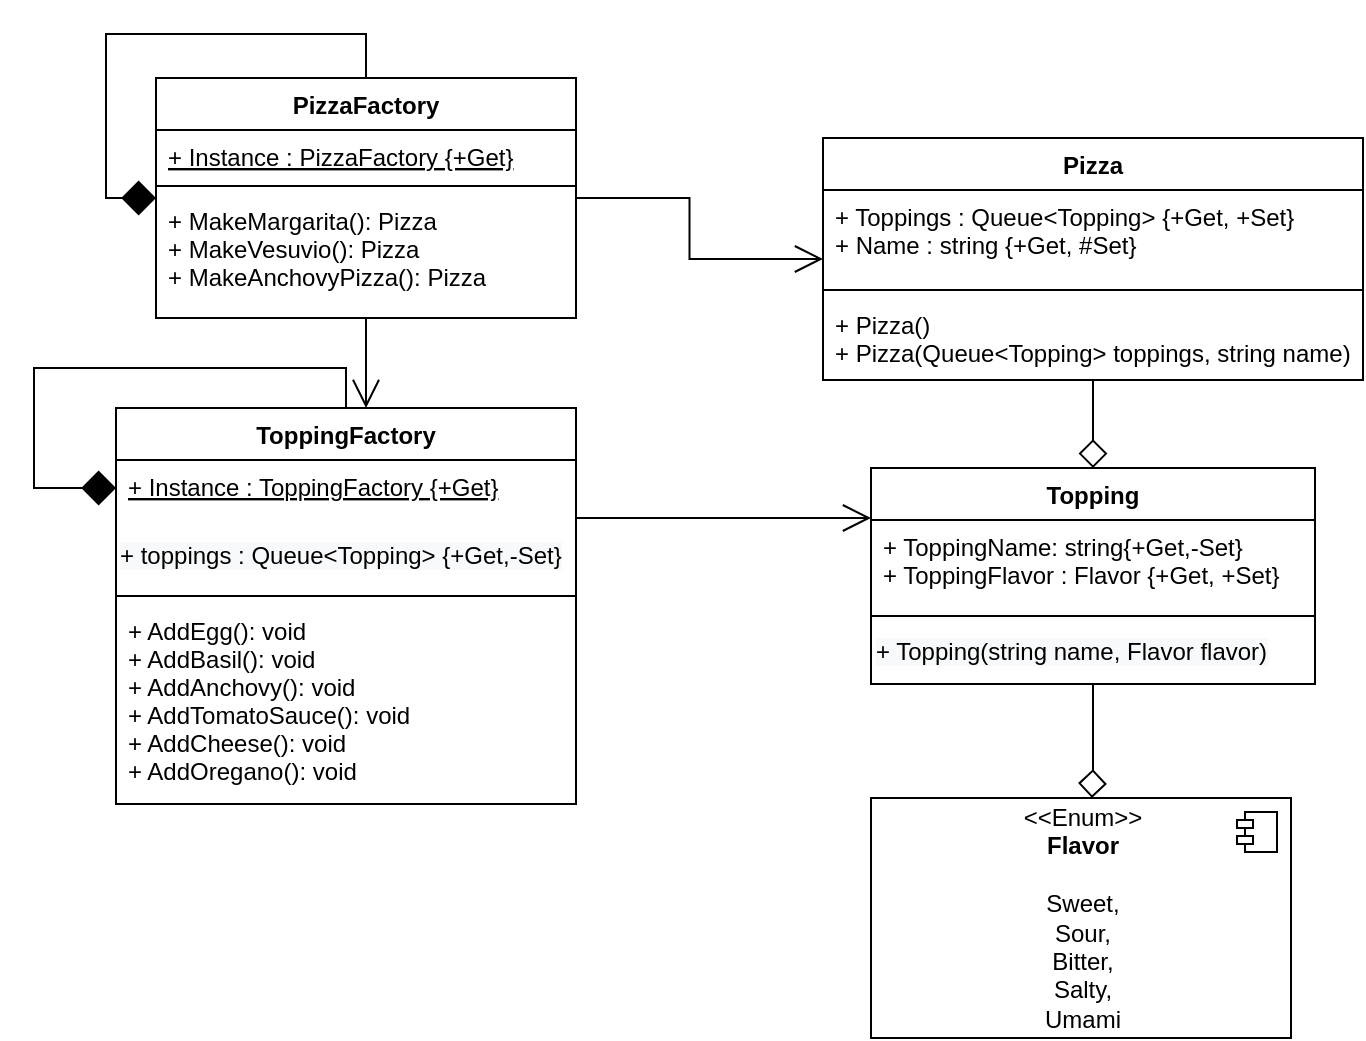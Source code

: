 <mxfile version="13.9.3" type="device"><diagram id="9NGTTFxe7jWAaTnygQsK" name="Page-1"><mxGraphModel dx="981" dy="548" grid="1" gridSize="10" guides="1" tooltips="1" connect="1" arrows="1" fold="1" page="1" pageScale="1" pageWidth="827" pageHeight="1169" math="0" shadow="0"><root><mxCell id="0"/><mxCell id="1" parent="0"/><mxCell id="dW8hJl8Mx6PC7oOe7pFm-27" style="edgeStyle=orthogonalEdgeStyle;rounded=0;orthogonalLoop=1;jettySize=auto;html=1;exitX=0.5;exitY=1;exitDx=0;exitDy=0;endArrow=diamond;endFill=0;endSize=12;" edge="1" parent="1" source="dW8hJl8Mx6PC7oOe7pFm-1" target="dW8hJl8Mx6PC7oOe7pFm-17"><mxGeometry relative="1" as="geometry"/></mxCell><mxCell id="dW8hJl8Mx6PC7oOe7pFm-1" value="Pizza" style="swimlane;fontStyle=1;align=center;verticalAlign=top;childLayout=stackLayout;horizontal=1;startSize=26;horizontalStack=0;resizeParent=1;resizeParentMax=0;resizeLast=0;collapsible=1;marginBottom=0;" vertex="1" parent="1"><mxGeometry x="494.5" y="135" width="270" height="121" as="geometry"/></mxCell><mxCell id="dW8hJl8Mx6PC7oOe7pFm-2" value="+ Toppings : Queue&lt;Topping&gt; {+Get, +Set}&#10;+ Name : string {+Get, #Set}" style="text;strokeColor=none;fillColor=none;align=left;verticalAlign=top;spacingLeft=4;spacingRight=4;overflow=hidden;rotatable=0;points=[[0,0.5],[1,0.5]];portConstraint=eastwest;" vertex="1" parent="dW8hJl8Mx6PC7oOe7pFm-1"><mxGeometry y="26" width="270" height="46" as="geometry"/></mxCell><mxCell id="dW8hJl8Mx6PC7oOe7pFm-3" value="" style="line;strokeWidth=1;fillColor=none;align=left;verticalAlign=middle;spacingTop=-1;spacingLeft=3;spacingRight=3;rotatable=0;labelPosition=right;points=[];portConstraint=eastwest;" vertex="1" parent="dW8hJl8Mx6PC7oOe7pFm-1"><mxGeometry y="72" width="270" height="8" as="geometry"/></mxCell><mxCell id="dW8hJl8Mx6PC7oOe7pFm-4" value="+ Pizza()&#10;+ Pizza(Queue&lt;Topping&gt; toppings, string name)" style="text;strokeColor=none;fillColor=none;align=left;verticalAlign=top;spacingLeft=4;spacingRight=4;overflow=hidden;rotatable=0;points=[[0,0.5],[1,0.5]];portConstraint=eastwest;" vertex="1" parent="dW8hJl8Mx6PC7oOe7pFm-1"><mxGeometry y="80" width="270" height="41" as="geometry"/></mxCell><mxCell id="dW8hJl8Mx6PC7oOe7pFm-5" style="edgeStyle=orthogonalEdgeStyle;rounded=0;orthogonalLoop=1;jettySize=auto;html=1;endArrow=open;endFill=0;endSize=12;" edge="1" parent="1" source="dW8hJl8Mx6PC7oOe7pFm-6" target="dW8hJl8Mx6PC7oOe7pFm-11"><mxGeometry relative="1" as="geometry"><Array as="points"><mxPoint x="266" y="255"/><mxPoint x="266" y="255"/></Array></mxGeometry></mxCell><mxCell id="dW8hJl8Mx6PC7oOe7pFm-6" value="PizzaFactory" style="swimlane;fontStyle=1;align=center;verticalAlign=top;childLayout=stackLayout;horizontal=1;startSize=26;horizontalStack=0;resizeParent=1;resizeParentMax=0;resizeLast=0;collapsible=1;marginBottom=0;" vertex="1" parent="1"><mxGeometry x="161" y="105" width="210" height="120" as="geometry"/></mxCell><mxCell id="dW8hJl8Mx6PC7oOe7pFm-7" value="+ Instance : PizzaFactory {+Get}" style="text;strokeColor=none;fillColor=none;align=left;verticalAlign=top;spacingLeft=4;spacingRight=4;overflow=hidden;rotatable=0;points=[[0,0.5],[1,0.5]];portConstraint=eastwest;fontStyle=4" vertex="1" parent="dW8hJl8Mx6PC7oOe7pFm-6"><mxGeometry y="26" width="210" height="24" as="geometry"/></mxCell><mxCell id="dW8hJl8Mx6PC7oOe7pFm-8" value="" style="line;strokeWidth=1;fillColor=none;align=left;verticalAlign=middle;spacingTop=-1;spacingLeft=3;spacingRight=3;rotatable=0;labelPosition=right;points=[];portConstraint=eastwest;" vertex="1" parent="dW8hJl8Mx6PC7oOe7pFm-6"><mxGeometry y="50" width="210" height="8" as="geometry"/></mxCell><mxCell id="dW8hJl8Mx6PC7oOe7pFm-9" value="+ MakeMargarita(): Pizza&#10;+ MakeVesuvio(): Pizza&#10;+ MakeAnchovyPizza(): Pizza &#10;" style="text;strokeColor=none;fillColor=none;align=left;verticalAlign=top;spacingLeft=4;spacingRight=4;overflow=hidden;rotatable=0;points=[[0,0.5],[1,0.5]];portConstraint=eastwest;" vertex="1" parent="dW8hJl8Mx6PC7oOe7pFm-6"><mxGeometry y="58" width="210" height="62" as="geometry"/></mxCell><mxCell id="dW8hJl8Mx6PC7oOe7pFm-10" style="edgeStyle=orthogonalEdgeStyle;rounded=0;orthogonalLoop=1;jettySize=auto;html=1;endArrow=open;endFill=0;endSize=12;" edge="1" parent="1" source="dW8hJl8Mx6PC7oOe7pFm-11" target="dW8hJl8Mx6PC7oOe7pFm-17"><mxGeometry relative="1" as="geometry"><Array as="points"><mxPoint x="511" y="325"/><mxPoint x="511" y="325"/></Array></mxGeometry></mxCell><mxCell id="dW8hJl8Mx6PC7oOe7pFm-11" value="ToppingFactory" style="swimlane;fontStyle=1;align=center;verticalAlign=top;childLayout=stackLayout;horizontal=1;startSize=26;horizontalStack=0;resizeParent=1;resizeParentMax=0;resizeLast=0;collapsible=1;marginBottom=0;" vertex="1" parent="1"><mxGeometry x="141" y="270" width="230" height="198" as="geometry"/></mxCell><mxCell id="dW8hJl8Mx6PC7oOe7pFm-12" value="+ Instance : ToppingFactory {+Get}&#10;" style="text;strokeColor=none;fillColor=none;align=left;verticalAlign=top;spacingLeft=4;spacingRight=4;overflow=hidden;rotatable=0;points=[[0,0.5],[1,0.5]];portConstraint=eastwest;fontStyle=4" vertex="1" parent="dW8hJl8Mx6PC7oOe7pFm-11"><mxGeometry y="26" width="230" height="34" as="geometry"/></mxCell><mxCell id="dW8hJl8Mx6PC7oOe7pFm-13" value="&lt;span style=&quot;color: rgb(0, 0, 0); font-family: helvetica; font-size: 12px; font-style: normal; font-weight: 400; letter-spacing: normal; text-align: left; text-indent: 0px; text-transform: none; word-spacing: 0px; background-color: rgb(248, 249, 250); display: inline; float: none;&quot;&gt;+ toppings : Queue&amp;lt;Topping&amp;gt; {+Get,-Set}&lt;/span&gt;" style="text;whiteSpace=wrap;html=1;" vertex="1" parent="dW8hJl8Mx6PC7oOe7pFm-11"><mxGeometry y="60" width="230" height="30" as="geometry"/></mxCell><mxCell id="dW8hJl8Mx6PC7oOe7pFm-14" value="" style="line;strokeWidth=1;fillColor=none;align=left;verticalAlign=middle;spacingTop=-1;spacingLeft=3;spacingRight=3;rotatable=0;labelPosition=right;points=[];portConstraint=eastwest;" vertex="1" parent="dW8hJl8Mx6PC7oOe7pFm-11"><mxGeometry y="90" width="230" height="8" as="geometry"/></mxCell><mxCell id="dW8hJl8Mx6PC7oOe7pFm-15" value="+ AddEgg(): void&#10;+ AddBasil(): void &#10;+ AddAnchovy(): void&#10;+ AddTomatoSauce(): void&#10;+ AddCheese(): void&#10;+ AddOregano(): void " style="text;strokeColor=none;fillColor=none;align=left;verticalAlign=top;spacingLeft=4;spacingRight=4;overflow=hidden;rotatable=0;points=[[0,0.5],[1,0.5]];portConstraint=eastwest;" vertex="1" parent="dW8hJl8Mx6PC7oOe7pFm-11"><mxGeometry y="98" width="230" height="100" as="geometry"/></mxCell><mxCell id="dW8hJl8Mx6PC7oOe7pFm-17" value="Topping" style="swimlane;fontStyle=1;align=center;verticalAlign=top;childLayout=stackLayout;horizontal=1;startSize=26;horizontalStack=0;resizeParent=1;resizeParentMax=0;resizeLast=0;collapsible=1;marginBottom=0;" vertex="1" parent="1"><mxGeometry x="518.5" y="300" width="222" height="108" as="geometry"><mxRectangle x="550" y="210" width="80" height="26" as="alternateBounds"/></mxGeometry></mxCell><mxCell id="dW8hJl8Mx6PC7oOe7pFm-18" value="+ ToppingName: string{+Get,-Set}&#10;+ ToppingFlavor : Flavor {+Get, +Set}" style="text;strokeColor=none;fillColor=none;align=left;verticalAlign=top;spacingLeft=4;spacingRight=4;overflow=hidden;rotatable=0;points=[[0,0.5],[1,0.5]];portConstraint=eastwest;" vertex="1" parent="dW8hJl8Mx6PC7oOe7pFm-17"><mxGeometry y="26" width="222" height="44" as="geometry"/></mxCell><mxCell id="dW8hJl8Mx6PC7oOe7pFm-19" value="" style="line;strokeWidth=1;fillColor=none;align=left;verticalAlign=middle;spacingTop=-1;spacingLeft=3;spacingRight=3;rotatable=0;labelPosition=right;points=[];portConstraint=eastwest;" vertex="1" parent="dW8hJl8Mx6PC7oOe7pFm-17"><mxGeometry y="70" width="222" height="8" as="geometry"/></mxCell><mxCell id="dW8hJl8Mx6PC7oOe7pFm-20" value="&lt;span style=&quot;color: rgb(0 , 0 , 0) ; font-family: &amp;#34;helvetica&amp;#34; ; font-size: 12px ; font-style: normal ; font-weight: 400 ; letter-spacing: normal ; text-align: left ; text-indent: 0px ; text-transform: none ; word-spacing: 0px ; background-color: rgb(248 , 249 , 250) ; display: inline ; float: none&quot;&gt;+ Topping(string name, Flavor flavor)&lt;/span&gt;" style="text;whiteSpace=wrap;html=1;" vertex="1" parent="dW8hJl8Mx6PC7oOe7pFm-17"><mxGeometry y="78" width="222" height="30" as="geometry"/></mxCell><mxCell id="dW8hJl8Mx6PC7oOe7pFm-21" style="edgeStyle=orthogonalEdgeStyle;rounded=0;orthogonalLoop=1;jettySize=auto;html=1;endArrow=open;endFill=0;endSize=12;" edge="1" parent="1" source="dW8hJl8Mx6PC7oOe7pFm-6" target="dW8hJl8Mx6PC7oOe7pFm-1"><mxGeometry relative="1" as="geometry"><Array as="points"/></mxGeometry></mxCell><mxCell id="dW8hJl8Mx6PC7oOe7pFm-22" value="&amp;lt;&amp;lt;Enum&amp;gt;&amp;gt;&lt;br&gt;&lt;b&gt;Flavor&lt;/b&gt;&lt;br&gt;&lt;br&gt;&lt;div&gt;Sweet,&lt;/div&gt;&lt;div&gt;Sour,&lt;/div&gt;&lt;div&gt;Bitter,&lt;/div&gt;&lt;div&gt;Salty,&lt;/div&gt;&lt;div&gt;Umami&lt;/div&gt;" style="html=1;dropTarget=0;" vertex="1" parent="1"><mxGeometry x="518.5" y="465" width="210" height="120" as="geometry"/></mxCell><mxCell id="dW8hJl8Mx6PC7oOe7pFm-23" value="" style="shape=module;jettyWidth=8;jettyHeight=4;" vertex="1" parent="dW8hJl8Mx6PC7oOe7pFm-22"><mxGeometry x="1" width="20" height="20" relative="1" as="geometry"><mxPoint x="-27" y="7" as="offset"/></mxGeometry></mxCell><mxCell id="dW8hJl8Mx6PC7oOe7pFm-25" style="edgeStyle=orthogonalEdgeStyle;rounded=0;orthogonalLoop=1;jettySize=auto;html=1;exitX=0.5;exitY=0;exitDx=0;exitDy=0;endArrow=diamond;endFill=1;endSize=15;" edge="1" parent="1" source="dW8hJl8Mx6PC7oOe7pFm-6" target="dW8hJl8Mx6PC7oOe7pFm-6"><mxGeometry relative="1" as="geometry"><Array as="points"><mxPoint x="266" y="83"/><mxPoint x="136" y="83"/><mxPoint x="136" y="165"/></Array></mxGeometry></mxCell><mxCell id="dW8hJl8Mx6PC7oOe7pFm-26" style="edgeStyle=orthogonalEdgeStyle;rounded=0;orthogonalLoop=1;jettySize=auto;html=1;exitX=0.5;exitY=0;exitDx=0;exitDy=0;endArrow=diamond;endFill=1;endSize=15;" edge="1" parent="1" source="dW8hJl8Mx6PC7oOe7pFm-11" target="dW8hJl8Mx6PC7oOe7pFm-11"><mxGeometry relative="1" as="geometry"><Array as="points"><mxPoint x="256" y="250"/><mxPoint x="100" y="250"/><mxPoint x="100" y="310"/></Array></mxGeometry></mxCell><mxCell id="dW8hJl8Mx6PC7oOe7pFm-28" style="edgeStyle=orthogonalEdgeStyle;rounded=0;orthogonalLoop=1;jettySize=auto;html=1;exitX=0.5;exitY=1;exitDx=0;exitDy=0;endArrow=diamond;endFill=0;endSize=12;" edge="1" parent="1" source="dW8hJl8Mx6PC7oOe7pFm-20" target="dW8hJl8Mx6PC7oOe7pFm-22"><mxGeometry relative="1" as="geometry"><Array as="points"><mxPoint x="629" y="450"/><mxPoint x="629" y="450"/></Array></mxGeometry></mxCell></root></mxGraphModel></diagram></mxfile>